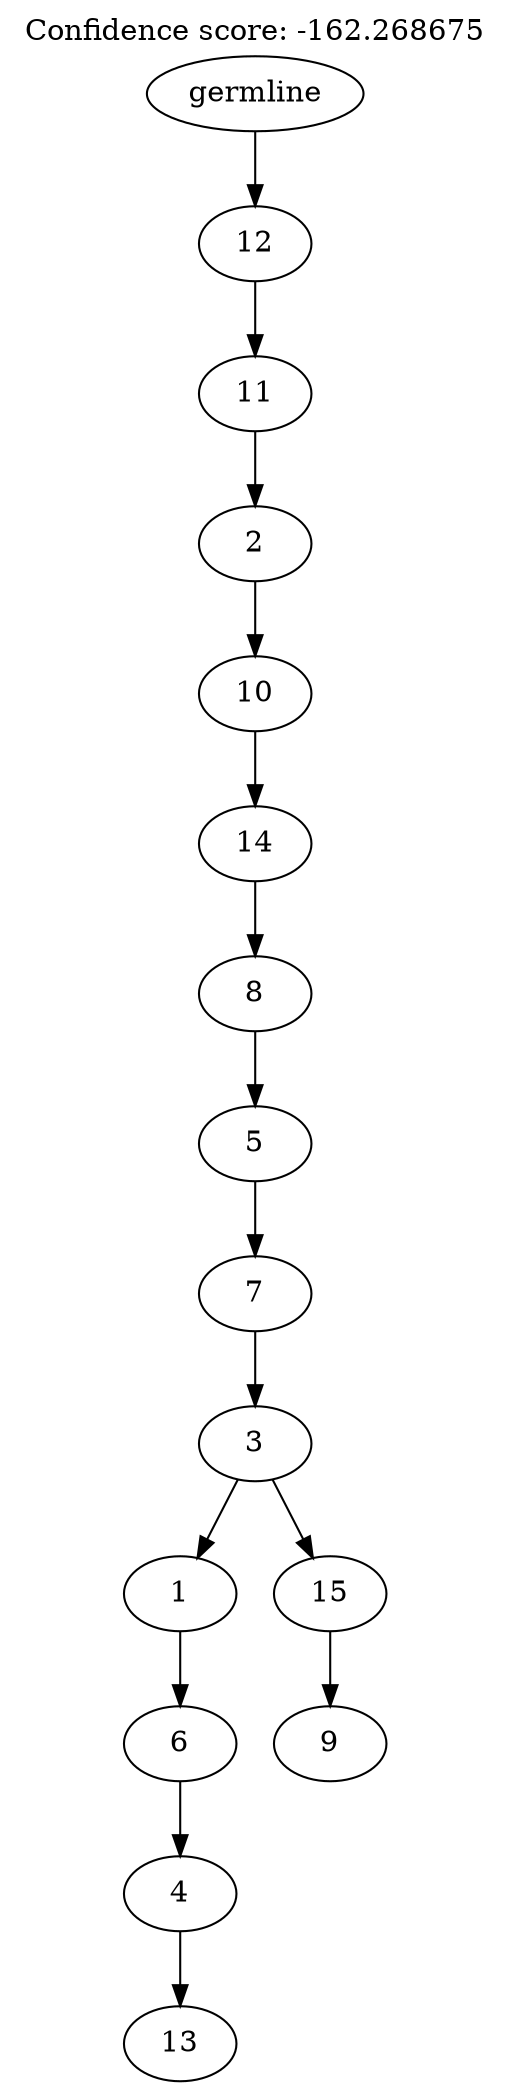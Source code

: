 digraph g {
	"14" -> "15";
	"15" [label="13"];
	"13" -> "14";
	"14" [label="4"];
	"12" -> "13";
	"13" [label="6"];
	"10" -> "11";
	"11" [label="9"];
	"9" -> "10";
	"10" [label="15"];
	"9" -> "12";
	"12" [label="1"];
	"8" -> "9";
	"9" [label="3"];
	"7" -> "8";
	"8" [label="7"];
	"6" -> "7";
	"7" [label="5"];
	"5" -> "6";
	"6" [label="8"];
	"4" -> "5";
	"5" [label="14"];
	"3" -> "4";
	"4" [label="10"];
	"2" -> "3";
	"3" [label="2"];
	"1" -> "2";
	"2" [label="11"];
	"0" -> "1";
	"1" [label="12"];
	"0" [label="germline"];
	labelloc="t";
	label="Confidence score: -162.268675";
}
